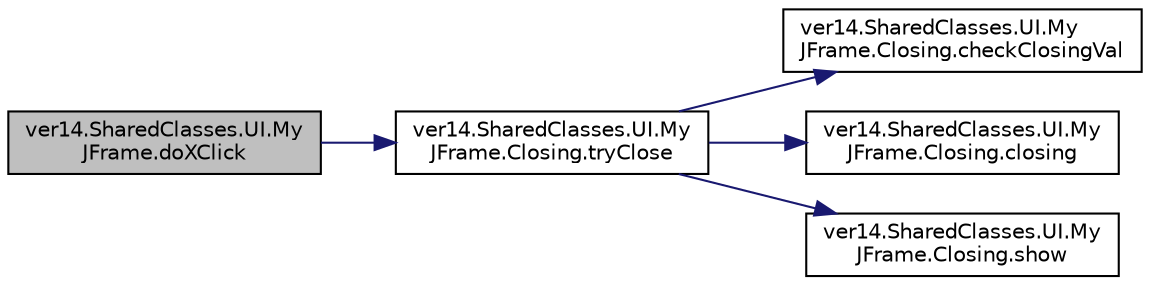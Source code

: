 digraph "ver14.SharedClasses.UI.MyJFrame.doXClick"
{
 // LATEX_PDF_SIZE
  edge [fontname="Helvetica",fontsize="10",labelfontname="Helvetica",labelfontsize="10"];
  node [fontname="Helvetica",fontsize="10",shape=record];
  rankdir="LR";
  Node1 [label="ver14.SharedClasses.UI.My\lJFrame.doXClick",height=0.2,width=0.4,color="black", fillcolor="grey75", style="filled", fontcolor="black",tooltip=" "];
  Node1 -> Node2 [color="midnightblue",fontsize="10",style="solid",fontname="Helvetica"];
  Node2 [label="ver14.SharedClasses.UI.My\lJFrame.Closing.tryClose",height=0.2,width=0.4,color="black", fillcolor="white", style="filled",URL="$interfacever14_1_1_shared_classes_1_1_u_i_1_1_my_j_frame_1_1_closing.html#a2bb7900dc27ec74c8c85072122c94aca",tooltip=" "];
  Node2 -> Node3 [color="midnightblue",fontsize="10",style="solid",fontname="Helvetica"];
  Node3 [label="ver14.SharedClasses.UI.My\lJFrame.Closing.checkClosingVal",height=0.2,width=0.4,color="black", fillcolor="white", style="filled",URL="$interfacever14_1_1_shared_classes_1_1_u_i_1_1_my_j_frame_1_1_closing.html#a8e007ca8122d9317ad6feee8728939b6",tooltip=" "];
  Node2 -> Node4 [color="midnightblue",fontsize="10",style="solid",fontname="Helvetica"];
  Node4 [label="ver14.SharedClasses.UI.My\lJFrame.Closing.closing",height=0.2,width=0.4,color="black", fillcolor="white", style="filled",URL="$interfacever14_1_1_shared_classes_1_1_u_i_1_1_my_j_frame_1_1_closing.html#a89e58e9dd5b3305edf88a73b149f5bbb",tooltip=" "];
  Node2 -> Node5 [color="midnightblue",fontsize="10",style="solid",fontname="Helvetica"];
  Node5 [label="ver14.SharedClasses.UI.My\lJFrame.Closing.show",height=0.2,width=0.4,color="black", fillcolor="white", style="filled",URL="$interfacever14_1_1_shared_classes_1_1_u_i_1_1_my_j_frame_1_1_closing.html#a7f2969b34427a68b843453d48d99ac5b",tooltip=" "];
}
